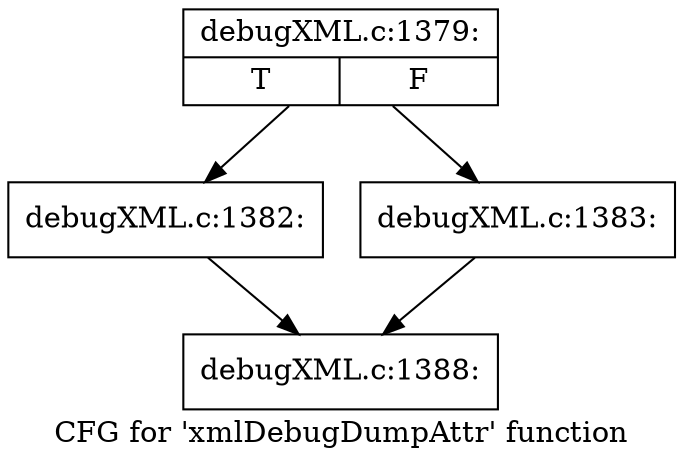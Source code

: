 digraph "CFG for 'xmlDebugDumpAttr' function" {
	label="CFG for 'xmlDebugDumpAttr' function";

	Node0x563aec58a1b0 [shape=record,label="{debugXML.c:1379:|{<s0>T|<s1>F}}"];
	Node0x563aec58a1b0 -> Node0x563aec595870;
	Node0x563aec58a1b0 -> Node0x563aec5958c0;
	Node0x563aec595870 [shape=record,label="{debugXML.c:1382:}"];
	Node0x563aec595870 -> Node0x563aec58c310;
	Node0x563aec5958c0 [shape=record,label="{debugXML.c:1383:}"];
	Node0x563aec5958c0 -> Node0x563aec58c310;
	Node0x563aec58c310 [shape=record,label="{debugXML.c:1388:}"];
}
